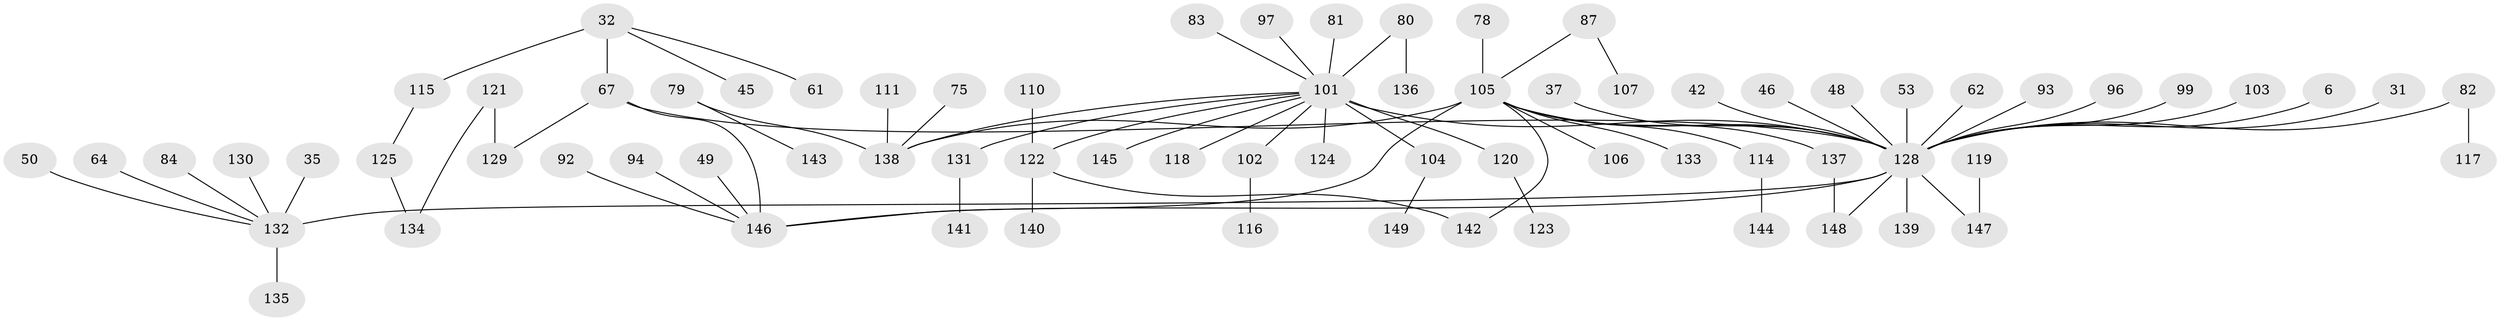 // original degree distribution, {6: 0.013422818791946308, 12: 0.006711409395973154, 7: 0.006711409395973154, 8: 0.013422818791946308, 4: 0.040268456375838924, 1: 0.40939597315436244, 3: 0.14093959731543623, 5: 0.04697986577181208, 2: 0.3221476510067114}
// Generated by graph-tools (version 1.1) at 2025/41/03/09/25 04:41:34]
// undirected, 74 vertices, 79 edges
graph export_dot {
graph [start="1"]
  node [color=gray90,style=filled];
  6;
  31;
  32 [super="+24"];
  35;
  37 [super="+33"];
  42;
  45 [super="+28"];
  46;
  48;
  49 [super="+27"];
  50;
  53 [super="+10"];
  61;
  62;
  64;
  67 [super="+9"];
  75;
  78;
  79;
  80;
  81;
  82 [super="+70"];
  83;
  84 [super="+71"];
  87;
  92;
  93;
  94;
  96;
  97 [super="+18"];
  99;
  101 [super="+8+59+41"];
  102;
  103;
  104;
  105 [super="+55+76+73+85+88+77"];
  106;
  107;
  110;
  111;
  114;
  115 [super="+112"];
  116;
  117;
  118;
  119;
  120 [super="+113"];
  121 [super="+95"];
  122 [super="+44+69+100"];
  123;
  124;
  125;
  128 [super="+39+51+90+3"];
  129 [super="+63"];
  130;
  131;
  132 [super="+4+127"];
  133;
  134;
  135 [super="+30"];
  136;
  137;
  138 [super="+60+98"];
  139 [super="+68"];
  140;
  141;
  142;
  143;
  144;
  145;
  146 [super="+54+74+43"];
  147 [super="+109"];
  148;
  149;
  6 -- 128;
  31 -- 128;
  32 -- 67;
  32 -- 115 [weight=2];
  32 -- 61;
  32 -- 45;
  35 -- 132;
  37 -- 128;
  42 -- 128;
  46 -- 128;
  48 -- 128;
  49 -- 146;
  50 -- 132;
  53 -- 128;
  62 -- 128;
  64 -- 132;
  67 -- 129;
  67 -- 128;
  67 -- 146 [weight=2];
  75 -- 138;
  78 -- 105;
  79 -- 143;
  79 -- 138;
  80 -- 136;
  80 -- 101;
  81 -- 101;
  82 -- 117;
  82 -- 128;
  83 -- 101;
  84 -- 132;
  87 -- 107;
  87 -- 105;
  92 -- 146;
  93 -- 128;
  94 -- 146;
  96 -- 128;
  97 -- 101;
  99 -- 128;
  101 -- 102;
  101 -- 104;
  101 -- 145;
  101 -- 118;
  101 -- 124;
  101 -- 131;
  101 -- 122;
  101 -- 128 [weight=5];
  101 -- 138;
  101 -- 120;
  102 -- 116;
  103 -- 128;
  104 -- 149;
  105 -- 142;
  105 -- 106;
  105 -- 133;
  105 -- 146;
  105 -- 114;
  105 -- 137;
  105 -- 128;
  105 -- 138;
  110 -- 122;
  111 -- 138;
  114 -- 144;
  115 -- 125;
  119 -- 147;
  120 -- 123;
  121 -- 129;
  121 -- 134;
  122 -- 140;
  122 -- 142;
  125 -- 134;
  128 -- 132 [weight=3];
  128 -- 146 [weight=2];
  128 -- 148;
  128 -- 147;
  128 -- 139;
  130 -- 132;
  131 -- 141;
  132 -- 135;
  137 -- 148;
}
